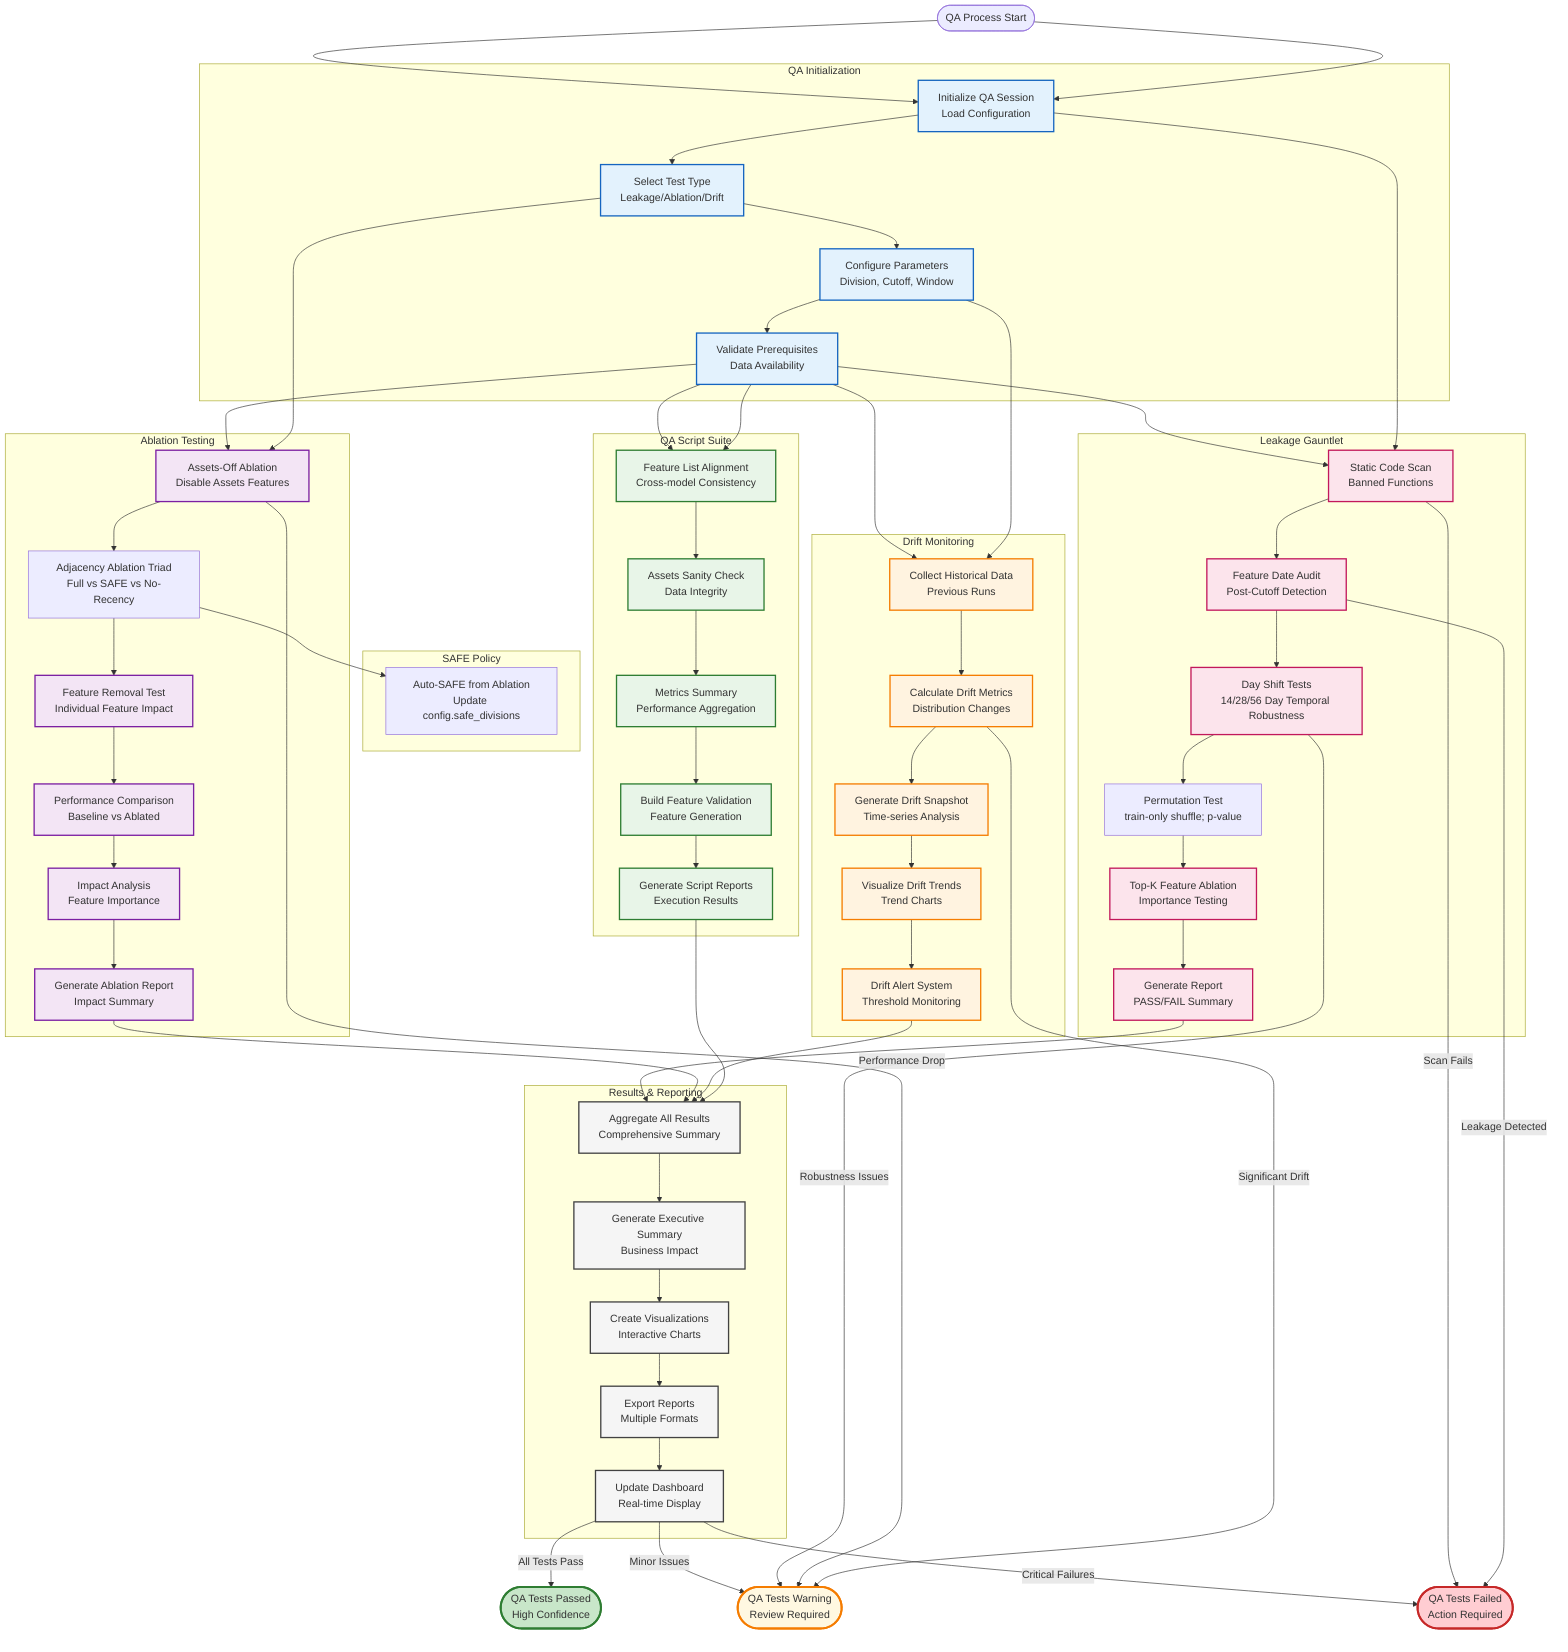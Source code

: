 %% GoSales Engine - Quality Assurance Flow

graph TB
    %% Start
    Start(["QA Process Start"]) --> InitializeQA

    %% Initialization
    subgraph "QA Initialization"
        InitializeQA["Initialize QA Session<br/>Load Configuration"]
        SelectTestType["Select Test Type<br/>Leakage/Ablation/Drift"]
        ConfigureParameters["Configure Parameters<br/>Division, Cutoff, Window"]
        ValidatePrerequisites["Validate Prerequisites<br/>Data Availability"]
    end

    %% Leakage Gauntlet Flow
    subgraph "Leakage Gauntlet"
        StaticScan["Static Code Scan<br/>Banned Functions"]
        FeatureAudit["Feature Date Audit<br/>Post-Cutoff Detection"]
        Shift14Test["Day Shift Tests<br/>14/28/56 Day Temporal Robustness"]
        PermutationTest["Permutation Test<br/>train-only shuffle; p-value"]
        TopKAblation["Top-K Feature Ablation<br/>Importance Testing"]
        ConsolidatedReport["Generate Report<br/>PASS/FAIL Summary"]
    end

    %% Ablation Testing Flow
    subgraph "Ablation Testing"
        AssetsOffTest["Assets-Off Ablation<br/>Disable Assets Features"]
        AdjacencyTriad["Adjacency Ablation Triad<br/>Full vs SAFE vs No-Recency"]
        FeatureRemovalTest["Feature Removal Test<br/>Individual Feature Impact"]
        PerformanceComparison["Performance Comparison<br/>Baseline vs Ablated"]
        ImpactAnalysis["Impact Analysis<br/>Feature Importance"]
        AblationReport["Generate Ablation Report<br/>Impact Summary"]
    end

    %% SAFE Policy
    subgraph "SAFE Policy"
        AutoSAFE["Auto-SAFE from Ablation<br/>Update config.safe_divisions"]
    end

    %% Drift Monitoring Flow
    subgraph "Drift Monitoring"
        CollectHistoricalData["Collect Historical Data<br/>Previous Runs"]
        CalculateDriftMetrics["Calculate Drift Metrics<br/>Distribution Changes"]
        GenerateDriftSnapshot["Generate Drift Snapshot<br/>Time-series Analysis"]
        VisualizeDriftTrends["Visualize Drift Trends<br/>Trend Charts"]
        DriftAlertSystem["Drift Alert System<br/>Threshold Monitoring"]
    end

    %% QA Script Execution
    subgraph "QA Script Suite"
        FeatureAlignment["Feature List Alignment<br/>Cross-model Consistency"]
        AssetsSanityCheck["Assets Sanity Check<br/>Data Integrity"]
        MetricsSummary["Metrics Summary<br/>Performance Aggregation"]
        BuildFeatureValidation["Build Feature Validation<br/>Feature Generation"]
        ScriptReportGeneration["Generate Script Reports<br/>Execution Results"]
    end

    %% Results & Reporting
    subgraph "Results & Reporting"
        AggregateResults["Aggregate All Results<br/>Comprehensive Summary"]
        GenerateExecutiveSummary["Generate Executive Summary<br/>Business Impact"]
        CreateVisualizations["Create Visualizations<br/>Interactive Charts"]
        ExportReports["Export Reports<br/>Multiple Formats"]
        UpdateDashboard["Update Dashboard<br/>Real-time Display"]
    end

    %% End States
    Success(["QA Tests Passed<br/>High Confidence"])
    Warning(["QA Tests Warning<br/>Review Required"])
    Failure(["QA Tests Failed<br/>Action Required"])

    %% Flow Connections
    Start --> InitializeQA
    InitializeQA --> SelectTestType
    SelectTestType --> ConfigureParameters
    ConfigureParameters --> ValidatePrerequisites

    %% Test Type Branching
    ValidatePrerequisites --> StaticScan
    ValidatePrerequisites --> AssetsOffTest
    ValidatePrerequisites --> CollectHistoricalData
    ValidatePrerequisites --> FeatureAlignment

    %% Leakage Flow
    StaticScan --> FeatureAudit
    FeatureAudit --> Shift14Test
    Shift14Test --> PermutationTest
    PermutationTest --> TopKAblation
    TopKAblation --> ConsolidatedReport

    %% Ablation Flow
    AssetsOffTest --> AdjacencyTriad
    AdjacencyTriad --> FeatureRemovalTest
    FeatureRemovalTest --> PerformanceComparison
    PerformanceComparison --> ImpactAnalysis
    ImpactAnalysis --> AblationReport
    AdjacencyTriad --> AutoSAFE

    %% Drift Flow
    CollectHistoricalData --> CalculateDriftMetrics
    CalculateDriftMetrics --> GenerateDriftSnapshot
    GenerateDriftSnapshot --> VisualizeDriftTrends
    VisualizeDriftTrends --> DriftAlertSystem

    %% Script Flow
    FeatureAlignment --> AssetsSanityCheck
    AssetsSanityCheck --> MetricsSummary
    MetricsSummary --> BuildFeatureValidation
    BuildFeatureValidation --> ScriptReportGeneration

    %% Aggregation
    ConsolidatedReport --> AggregateResults
    AblationReport --> AggregateResults
    DriftAlertSystem --> AggregateResults
    ScriptReportGeneration --> AggregateResults

    %% Final Processing
    AggregateResults --> GenerateExecutiveSummary
    GenerateExecutiveSummary --> CreateVisualizations
    CreateVisualizations --> ExportReports
    ExportReports --> UpdateDashboard

    %% Decision Points
    UpdateDashboard -->|All Tests Pass| Success
    UpdateDashboard -->|Minor Issues| Warning
    UpdateDashboard -->|Critical Failures| Failure

    %% Parallel Processing
    InitializeQA --> StaticScan
    SelectTestType --> AssetsOffTest
    ConfigureParameters --> CollectHistoricalData
    ValidatePrerequisites --> FeatureAlignment

    %% Error Handling
    StaticScan -->|Scan Fails| Failure
    FeatureAudit -->|Leakage Detected| Failure
    Shift14Test -->|Robustness Issues| Warning
    AssetsOffTest -->|Performance Drop| Warning
    CalculateDriftMetrics -->|Significant Drift| Warning

    %% Styling
    classDef init fill:#e3f2fd,stroke:#1565c0,stroke-width:2px
    classDef leakage fill:#fce4ec,stroke:#c2185b,stroke-width:2px
    classDef ablation fill:#f3e5f5,stroke:#7b1fa2,stroke-width:2px
    classDef drift fill:#fff3e0,stroke:#f57c00,stroke-width:2px
    classDef scripts fill:#e8f5e8,stroke:#2e7d32,stroke-width:2px
    classDef results fill:#f5f5f5,stroke:#424242,stroke-width:2px
    classDef success fill:#c8e6c9,stroke:#2e7d32,stroke-width:3px
    classDef warning fill:#fff8e1,stroke:#f57c00,stroke-width:3px
    classDef failure fill:#ffcdd2,stroke:#c62828,stroke-width:3px

    class InitializeQA,SelectTestType,ConfigureParameters,ValidatePrerequisites init
    class StaticScan,FeatureAudit,Shift14Test,TopKAblation,ConsolidatedReport leakage
    class AssetsOffTest,FeatureRemovalTest,PerformanceComparison,ImpactAnalysis,AblationReport ablation
    class CollectHistoricalData,CalculateDriftMetrics,GenerateDriftSnapshot,VisualizeDriftTrends,DriftAlertSystem drift
    class FeatureAlignment,AssetsSanityCheck,MetricsSummary,BuildFeatureValidation,ScriptReportGeneration scripts
    class AggregateResults,GenerateExecutiveSummary,CreateVisualizations,ExportReports,UpdateDashboard results
    class Success success
    class Warning warning
    class Failure failure